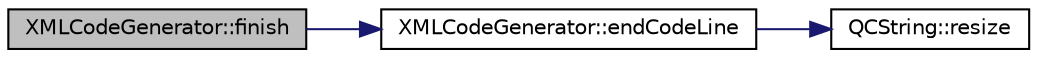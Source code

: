 digraph "XMLCodeGenerator::finish"
{
 // LATEX_PDF_SIZE
  edge [fontname="Helvetica",fontsize="10",labelfontname="Helvetica",labelfontsize="10"];
  node [fontname="Helvetica",fontsize="10",shape=record];
  rankdir="LR";
  Node1 [label="XMLCodeGenerator::finish",height=0.2,width=0.4,color="black", fillcolor="grey75", style="filled", fontcolor="black",tooltip=" "];
  Node1 -> Node2 [color="midnightblue",fontsize="10",style="solid"];
  Node2 [label="XMLCodeGenerator::endCodeLine",height=0.2,width=0.4,color="black", fillcolor="white", style="filled",URL="$classXMLCodeGenerator.html#a1ae221fa179fd6cb57ffc68bbefaee49",tooltip=" "];
  Node2 -> Node3 [color="midnightblue",fontsize="10",style="solid"];
  Node3 [label="QCString::resize",height=0.2,width=0.4,color="black", fillcolor="white", style="filled",URL="$classQCString.html#a993474e2da59141336e6105b8e154f2b",tooltip=" "];
}
